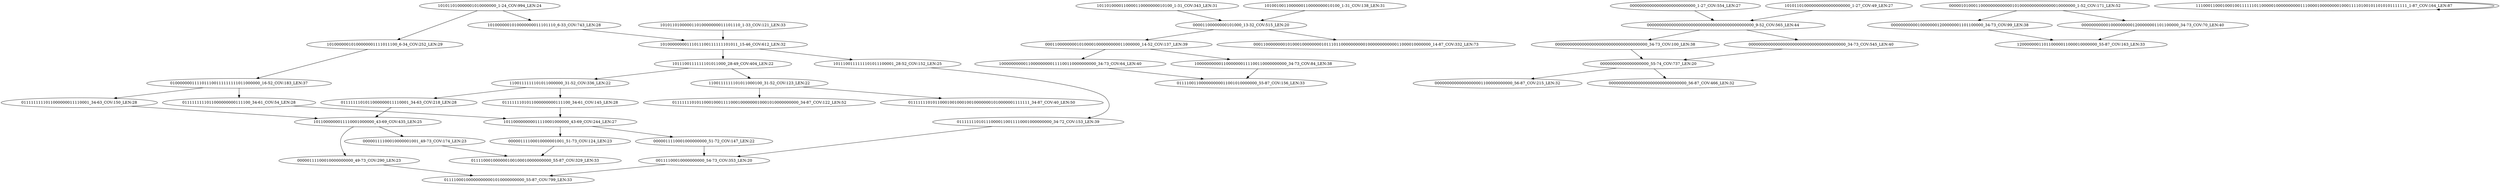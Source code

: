 digraph G {
    "1011100111111101011100001_28-52_COV:152_LEN:25" -> "011111110101110000110011110001000000000_34-72_COV:153_LEN:39";
    "000110000000010100001000000000011000000_14-52_COV:137_LEN:39" -> "1000000000011000000000111100110000000000_34-73_COV:64_LEN:40";
    "000110000000010100001000000000011000000_14-52_COV:137_LEN:39" -> "10000000000110000000111100110000000000_34-73_COV:84_LEN:38";
    "101011010000001010000000_1-24_COV:994_LEN:24" -> "1010000001010000000011101110_6-33_COV:743_LEN:28";
    "101011010000001010000000_1-24_COV:994_LEN:24" -> "10100000010100000001111011100_6-34_COV:252_LEN:29";
    "0111111101011000000011110001_34-63_COV:218_LEN:28" -> "1011000000011110001000000_43-69_COV:435_LEN:25";
    "00000000000000000000000000000000000000_34-73_COV:100_LEN:38" -> "00000000000000000000_55-74_COV:737_LEN:20";
    "00000000000100000001200000001101100000_34-73_COV:99_LEN:38" -> "120000000110110000011000010000000_55-87_COV:163_LEN:33";
    "10100000000111011100111111101011_15-46_COV:612_LEN:32" -> "1011100111111101011100001_28-52_COV:152_LEN:25";
    "10100000000111011100111111101011_15-46_COV:612_LEN:32" -> "1011100111111101011000_28-49_COV:404_LEN:22";
    "1000000000011000000000111100110000000000_34-73_COV:64_LEN:40" -> "011110011000000000011001010000000_55-87_COV:156_LEN:33";
    "000000000000000000000000000_1-27_COV:554_LEN:27" -> "00000000000000000000000000000000000000000000_9-52_COV:565_LEN:44";
    "00000000000000000000_55-74_COV:737_LEN:20" -> "00000000000000000001100000000000_56-87_COV:215_LEN:32";
    "00000000000000000000_55-74_COV:737_LEN:20" -> "00000000000000000000000000000000_56-87_COV:466_LEN:32";
    "1100111111101011000100_31-52_COV:123_LEN:22" -> "01111111010110001001000100100000001010000001111111_34-87_COV:40_LEN:50";
    "1100111111101011000100_31-52_COV:123_LEN:22" -> "0111111101011000100011110001000000010001010000000000_34-87_COV:122_LEN:52";
    "101011010000011010000000011101110_1-33_COV:121_LEN:33" -> "10100000000111011100111111101011_15-46_COV:612_LEN:32";
    "0111111111011000000000111100_34-61_COV:54_LEN:28" -> "101100000000011110001000000_43-69_COV:244_LEN:27";
    "0000011110001000000000_51-72_COV:147_LEN:22" -> "00111100010000000000_54-73_COV:353_LEN:20";
    "0111111111011000000011110001_34-63_COV:150_LEN:28" -> "1011000000011110001000000_43-69_COV:435_LEN:25";
    "0000000000010000000001200000001101100000_34-73_COV:70_LEN:40" -> "120000000110110000011000010000000_55-87_COV:163_LEN:33";
    "1011000000011110001000000_43-69_COV:435_LEN:25" -> "00000111100010000000000_49-73_COV:290_LEN:23";
    "1011000000011110001000000_43-69_COV:435_LEN:25" -> "00000111100010000001001_49-73_COV:174_LEN:23";
    "0000010100011000000000000010100000000000000010000000_1-52_COV:171_LEN:52" -> "00000000000100000001200000001101100000_34-73_COV:99_LEN:38";
    "0000010100011000000000000010100000000000000010000000_1-52_COV:171_LEN:52" -> "0000000000010000000001200000001101100000_34-73_COV:70_LEN:40";
    "1010000001010000000011101110_6-33_COV:743_LEN:28" -> "10100000000111011100111111101011_15-46_COV:612_LEN:32";
    "10100000010100000001111011100_6-34_COV:252_LEN:29" -> "0100000001111011100111111111011000000_16-52_COV:183_LEN:37";
    "10000000000110000000111100110000000000_34-73_COV:84_LEN:38" -> "011110011000000000011001010000000_55-87_COV:156_LEN:33";
    "00000111100010000001001_51-73_COV:124_LEN:23" -> "011110001000000100100010000000000_55-87_COV:329_LEN:33";
    "0000000000000000000000000000000000000000_34-73_COV:545_LEN:40" -> "00000000000000000000_55-74_COV:737_LEN:20";
    "011111110101110000110011110001000000000_34-72_COV:153_LEN:39" -> "00111100010000000000_54-73_COV:353_LEN:20";
    "1011010000110000110000000010100_1-31_COV:343_LEN:31" -> "00001100000000101000_13-32_COV:515_LEN:20";
    "1010010011000000110000000010100_1-31_COV:138_LEN:31" -> "00001100000000101000_13-32_COV:515_LEN:20";
    "111000110001000100111111011000001000000000011100001000000001000111101001011010101111111_1-87_COV:164_LEN:87" -> "111000110001000100111111011000001000000000011100001000000001000111101001011010101111111_1-87_COV:164_LEN:87";
    "1011100111111101011000_28-49_COV:404_LEN:22" -> "1100111111101011000100_31-52_COV:123_LEN:22";
    "1011100111111101011000_28-49_COV:404_LEN:22" -> "1100111111101011000000_31-52_COV:336_LEN:22";
    "00000000000000000000000000000000000000000000_9-52_COV:565_LEN:44" -> "00000000000000000000000000000000000000_34-73_COV:100_LEN:38";
    "00000000000000000000000000000000000000000000_9-52_COV:565_LEN:44" -> "0000000000000000000000000000000000000000_34-73_COV:545_LEN:40";
    "00111100010000000000_54-73_COV:353_LEN:20" -> "011110001000000000001010000000000_55-87_COV:799_LEN:33";
    "101100000000011110001000000_43-69_COV:244_LEN:27" -> "0000011110001000000000_51-72_COV:147_LEN:22";
    "101100000000011110001000000_43-69_COV:244_LEN:27" -> "00000111100010000001001_51-73_COV:124_LEN:23";
    "00000111100010000000000_49-73_COV:290_LEN:23" -> "011110001000000000001010000000000_55-87_COV:799_LEN:33";
    "0100000001111011100111111111011000000_16-52_COV:183_LEN:37" -> "0111111111011000000000111100_34-61_COV:54_LEN:28";
    "0100000001111011100111111111011000000_16-52_COV:183_LEN:37" -> "0111111111011000000011110001_34-63_COV:150_LEN:28";
    "00000111100010000001001_49-73_COV:174_LEN:23" -> "011110001000000100100010000000000_55-87_COV:329_LEN:33";
    "0111111101011000000000111100_34-61_COV:145_LEN:28" -> "101100000000011110001000000_43-69_COV:244_LEN:27";
    "1100111111101011000000_31-52_COV:336_LEN:22" -> "0111111101011000000011110001_34-63_COV:218_LEN:28";
    "1100111111101011000000_31-52_COV:336_LEN:22" -> "0111111101011000000000111100_34-61_COV:145_LEN:28";
    "101011010000000000000000000_1-27_COV:49_LEN:27" -> "00000000000000000000000000000000000000000000_9-52_COV:565_LEN:44";
    "00001100000000101000_13-32_COV:515_LEN:20" -> "000110000000010100001000000000011000000_14-52_COV:137_LEN:39";
    "00001100000000101000_13-32_COV:515_LEN:20" -> "0001100000000101000100000000101110110000000000100000000000011000010000000_14-87_COV:332_LEN:73";
}
